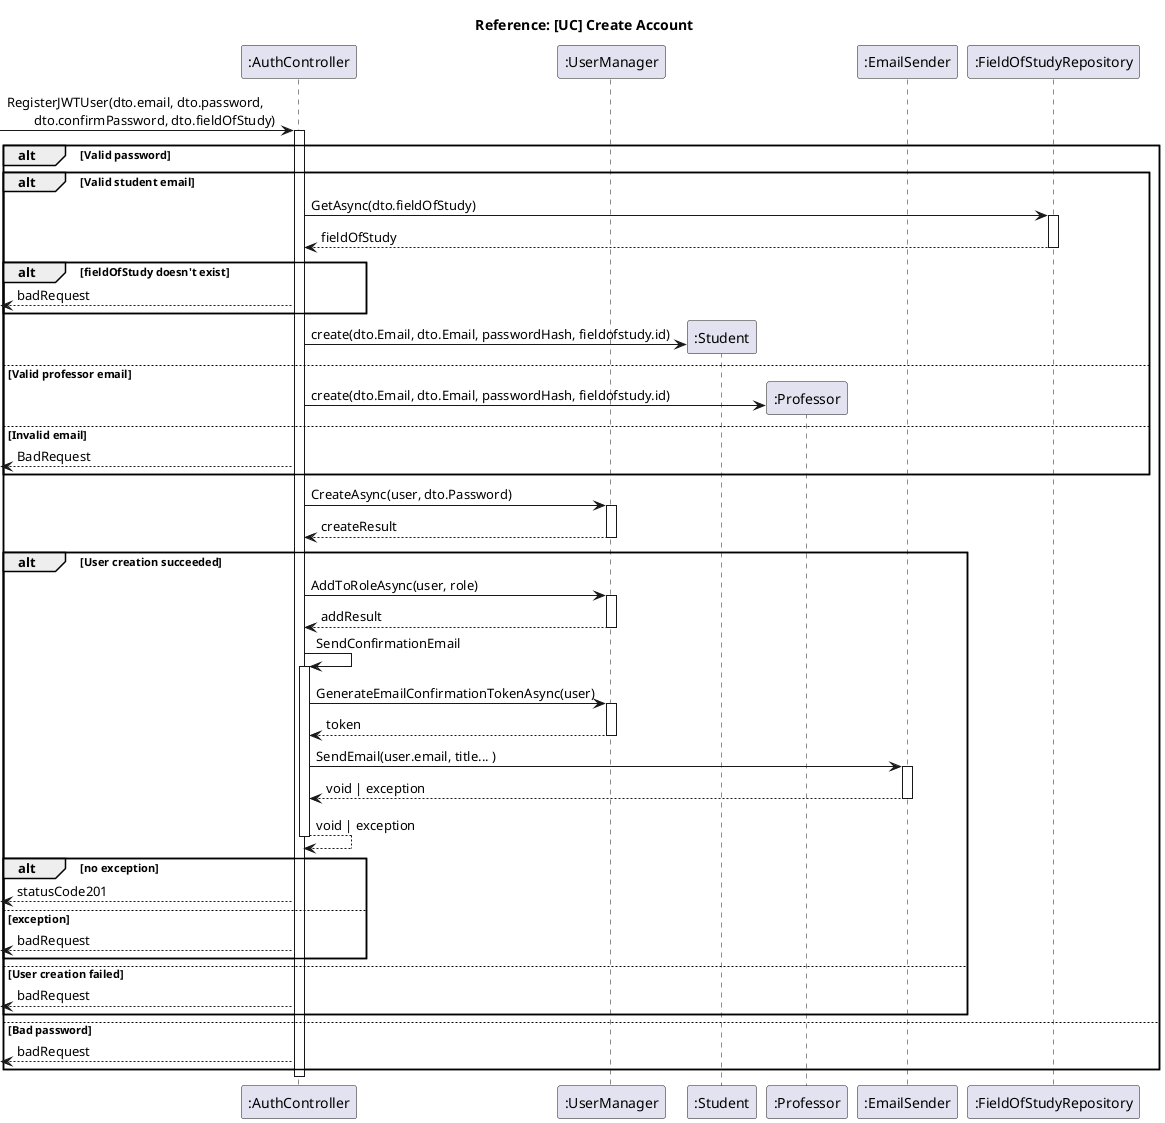 @startuml Register

title Reference: [UC] Create Account

participant ":AuthController" as authController
participant ":UserManager" as userManager
participant ":Student" as student
participant ":Professor" as professor
participant ":EmailSender" as emailSender
participant ":FieldOfStudyRepository" as fieldOfStudyRepository

-> authController : RegisterJWTUser(dto.email, dto.password,\n\tdto.confirmPassword, dto.fieldOfStudy)
activate authController

alt Valid password
    alt Valid student email
        authController -> fieldOfStudyRepository: GetAsync(dto.fieldOfStudy)
        activate fieldOfStudyRepository
        fieldOfStudyRepository --> authController: fieldOfStudy
        deactivate fieldOfStudyRepository

        alt fieldOfStudy doesn't exist
            <-- authController: badRequest
        end

        authController -> student**: create(dto.Email, dto.Email, passwordHash, fieldofstudy.id)
        ' student --> authController: user
    else Valid professor email
        authController -> professor**: create(dto.Email, dto.Email, passwordHash, fieldofstudy.id)
    else Invalid email
        <-- authController: BadRequest
    end

    authController -> userManager: CreateAsync(user, dto.Password)
    activate userManager
    userManager --> authController: createResult
    deactivate userManager

    alt User creation succeeded
        authController -> userManager: AddToRoleAsync(user, role)
        activate userManager
        userManager --> authController: addResult
        deactivate userManager

        ' -> authController
        authController -> authController: SendConfirmationEmail
        activate authController
        
        authController -> userManager: GenerateEmailConfirmationTokenAsync(user)
        activate userManager
        userManager --> authController: token
        deactivate userManager
        
        authController -> emailSender: SendEmail(user.email, title... )
        activate emailSender
        emailSender --> authController: void | exception
        deactivate emailSender
        
        authController --> authController: void | exception
        deactivate authController

        alt no exception
            <-- authController: statusCode201
        else exception
            <-- authController: badRequest
        end
    else User creation failed
        <-- authController: badRequest
    end
else Bad password
    <-- authController: badRequest
end

deactivate authController

@enduml
